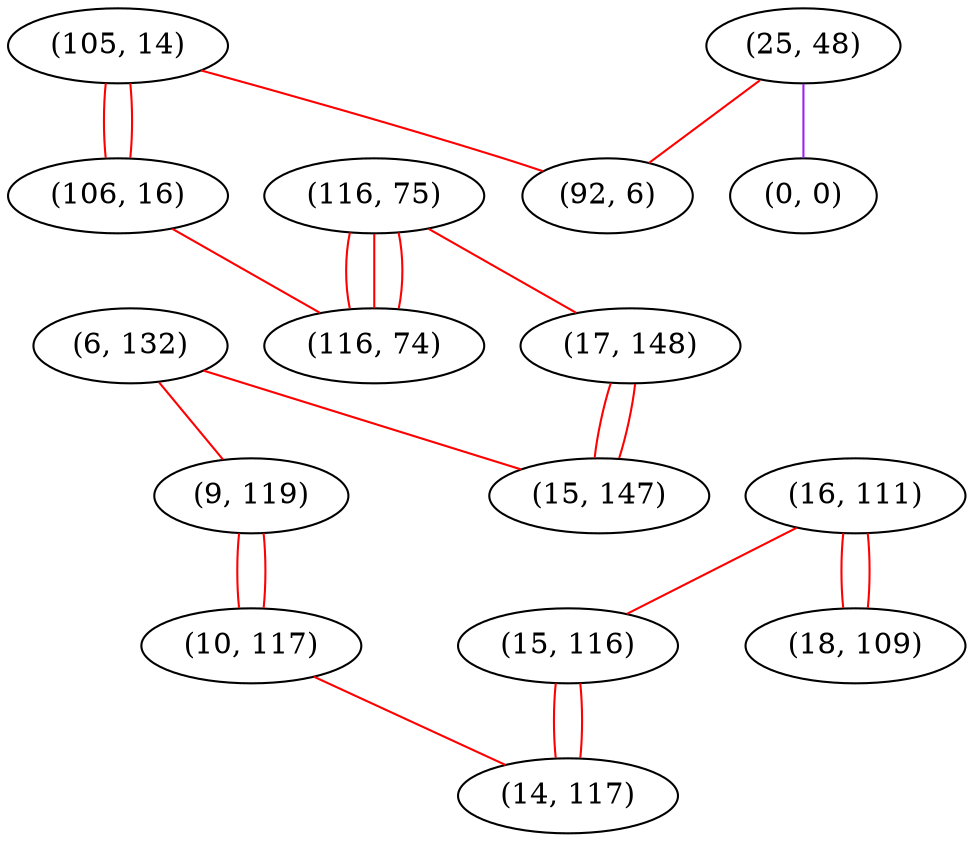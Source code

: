 graph "" {
"(6, 132)";
"(25, 48)";
"(0, 0)";
"(105, 14)";
"(16, 111)";
"(15, 116)";
"(106, 16)";
"(18, 109)";
"(116, 75)";
"(9, 119)";
"(116, 74)";
"(10, 117)";
"(17, 148)";
"(14, 117)";
"(15, 147)";
"(92, 6)";
"(6, 132)" -- "(15, 147)"  [color=red, key=0, weight=1];
"(6, 132)" -- "(9, 119)"  [color=red, key=0, weight=1];
"(25, 48)" -- "(0, 0)"  [color=purple, key=0, weight=4];
"(25, 48)" -- "(92, 6)"  [color=red, key=0, weight=1];
"(105, 14)" -- "(106, 16)"  [color=red, key=0, weight=1];
"(105, 14)" -- "(106, 16)"  [color=red, key=1, weight=1];
"(105, 14)" -- "(92, 6)"  [color=red, key=0, weight=1];
"(16, 111)" -- "(15, 116)"  [color=red, key=0, weight=1];
"(16, 111)" -- "(18, 109)"  [color=red, key=0, weight=1];
"(16, 111)" -- "(18, 109)"  [color=red, key=1, weight=1];
"(15, 116)" -- "(14, 117)"  [color=red, key=0, weight=1];
"(15, 116)" -- "(14, 117)"  [color=red, key=1, weight=1];
"(106, 16)" -- "(116, 74)"  [color=red, key=0, weight=1];
"(116, 75)" -- "(116, 74)"  [color=red, key=0, weight=1];
"(116, 75)" -- "(116, 74)"  [color=red, key=1, weight=1];
"(116, 75)" -- "(116, 74)"  [color=red, key=2, weight=1];
"(116, 75)" -- "(17, 148)"  [color=red, key=0, weight=1];
"(9, 119)" -- "(10, 117)"  [color=red, key=0, weight=1];
"(9, 119)" -- "(10, 117)"  [color=red, key=1, weight=1];
"(10, 117)" -- "(14, 117)"  [color=red, key=0, weight=1];
"(17, 148)" -- "(15, 147)"  [color=red, key=0, weight=1];
"(17, 148)" -- "(15, 147)"  [color=red, key=1, weight=1];
}
